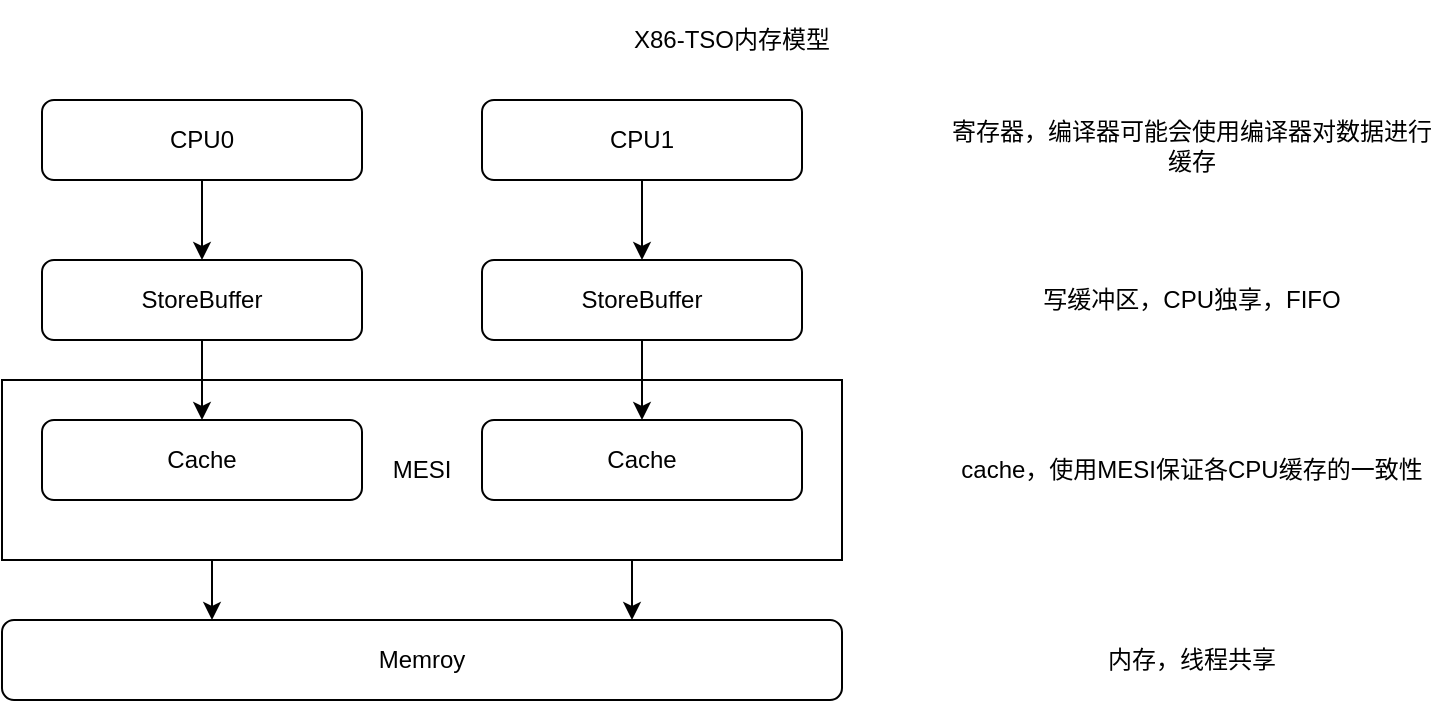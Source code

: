 <mxfile version="13.1.3" type="github">
  <diagram id="C0adtZawv3__-3Yso5-N" name="Page-1">
    <mxGraphModel dx="2029" dy="1131" grid="1" gridSize="10" guides="1" tooltips="1" connect="1" arrows="1" fold="1" page="1" pageScale="1" pageWidth="827" pageHeight="1169" math="0" shadow="0">
      <root>
        <mxCell id="0" />
        <mxCell id="1" parent="0" />
        <mxCell id="F39sRsljc0ifnQZl1Yur-10" value="MESI" style="rounded=0;whiteSpace=wrap;html=1;" vertex="1" parent="1">
          <mxGeometry x="30" y="200" width="420" height="90" as="geometry" />
        </mxCell>
        <mxCell id="F39sRsljc0ifnQZl1Yur-2" value="CPU1" style="rounded=1;whiteSpace=wrap;html=1;" vertex="1" parent="1">
          <mxGeometry x="270" y="60" width="160" height="40" as="geometry" />
        </mxCell>
        <mxCell id="F39sRsljc0ifnQZl1Yur-3" value="StoreBuffer" style="rounded=1;whiteSpace=wrap;html=1;" vertex="1" parent="1">
          <mxGeometry x="50" y="140" width="160" height="40" as="geometry" />
        </mxCell>
        <mxCell id="F39sRsljc0ifnQZl1Yur-4" value="StoreBuffer" style="rounded=1;whiteSpace=wrap;html=1;" vertex="1" parent="1">
          <mxGeometry x="270" y="140" width="160" height="40" as="geometry" />
        </mxCell>
        <mxCell id="F39sRsljc0ifnQZl1Yur-5" value="CPU0" style="rounded=1;whiteSpace=wrap;html=1;" vertex="1" parent="1">
          <mxGeometry x="50" y="60" width="160" height="40" as="geometry" />
        </mxCell>
        <mxCell id="F39sRsljc0ifnQZl1Yur-6" value="" style="endArrow=classic;html=1;exitX=0.5;exitY=1;exitDx=0;exitDy=0;entryX=0.5;entryY=0;entryDx=0;entryDy=0;" edge="1" parent="1" source="F39sRsljc0ifnQZl1Yur-5" target="F39sRsljc0ifnQZl1Yur-3">
          <mxGeometry width="50" height="50" relative="1" as="geometry">
            <mxPoint x="110" y="420" as="sourcePoint" />
            <mxPoint x="160" y="370" as="targetPoint" />
          </mxGeometry>
        </mxCell>
        <mxCell id="F39sRsljc0ifnQZl1Yur-7" value="Cache" style="rounded=1;whiteSpace=wrap;html=1;" vertex="1" parent="1">
          <mxGeometry x="50" y="220" width="160" height="40" as="geometry" />
        </mxCell>
        <mxCell id="F39sRsljc0ifnQZl1Yur-8" value="Memroy" style="rounded=1;whiteSpace=wrap;html=1;" vertex="1" parent="1">
          <mxGeometry x="30" y="320" width="420" height="40" as="geometry" />
        </mxCell>
        <mxCell id="F39sRsljc0ifnQZl1Yur-9" value="Cache" style="rounded=1;whiteSpace=wrap;html=1;" vertex="1" parent="1">
          <mxGeometry x="270" y="220" width="160" height="40" as="geometry" />
        </mxCell>
        <mxCell id="F39sRsljc0ifnQZl1Yur-11" value="" style="endArrow=classic;html=1;exitX=0.5;exitY=1;exitDx=0;exitDy=0;entryX=0.5;entryY=0;entryDx=0;entryDy=0;" edge="1" parent="1" source="F39sRsljc0ifnQZl1Yur-3" target="F39sRsljc0ifnQZl1Yur-7">
          <mxGeometry width="50" height="50" relative="1" as="geometry">
            <mxPoint x="140" y="110" as="sourcePoint" />
            <mxPoint x="140" y="150" as="targetPoint" />
          </mxGeometry>
        </mxCell>
        <mxCell id="F39sRsljc0ifnQZl1Yur-15" value="" style="endArrow=classic;html=1;exitX=0.5;exitY=1;exitDx=0;exitDy=0;" edge="1" parent="1" source="F39sRsljc0ifnQZl1Yur-2" target="F39sRsljc0ifnQZl1Yur-4">
          <mxGeometry width="50" height="50" relative="1" as="geometry">
            <mxPoint x="140" y="190" as="sourcePoint" />
            <mxPoint x="140" y="230" as="targetPoint" />
          </mxGeometry>
        </mxCell>
        <mxCell id="F39sRsljc0ifnQZl1Yur-16" value="" style="endArrow=classic;html=1;exitX=0.5;exitY=1;exitDx=0;exitDy=0;entryX=0.5;entryY=0;entryDx=0;entryDy=0;" edge="1" parent="1" source="F39sRsljc0ifnQZl1Yur-4" target="F39sRsljc0ifnQZl1Yur-9">
          <mxGeometry width="50" height="50" relative="1" as="geometry">
            <mxPoint x="150" y="200" as="sourcePoint" />
            <mxPoint x="300" y="190" as="targetPoint" />
          </mxGeometry>
        </mxCell>
        <mxCell id="F39sRsljc0ifnQZl1Yur-17" value="" style="endArrow=classic;html=1;exitX=0.25;exitY=1;exitDx=0;exitDy=0;entryX=0.25;entryY=0;entryDx=0;entryDy=0;" edge="1" parent="1" source="F39sRsljc0ifnQZl1Yur-10" target="F39sRsljc0ifnQZl1Yur-8">
          <mxGeometry width="50" height="50" relative="1" as="geometry">
            <mxPoint x="140" y="190" as="sourcePoint" />
            <mxPoint x="134" y="330" as="targetPoint" />
          </mxGeometry>
        </mxCell>
        <mxCell id="F39sRsljc0ifnQZl1Yur-18" value="" style="endArrow=classic;html=1;exitX=0.75;exitY=1;exitDx=0;exitDy=0;entryX=0.75;entryY=0;entryDx=0;entryDy=0;" edge="1" parent="1" source="F39sRsljc0ifnQZl1Yur-10" target="F39sRsljc0ifnQZl1Yur-8">
          <mxGeometry width="50" height="50" relative="1" as="geometry">
            <mxPoint x="145" y="300" as="sourcePoint" />
            <mxPoint x="155" y="330" as="targetPoint" />
          </mxGeometry>
        </mxCell>
        <mxCell id="F39sRsljc0ifnQZl1Yur-19" value="内存，线程共享" style="text;html=1;strokeColor=none;fillColor=none;align=center;verticalAlign=middle;whiteSpace=wrap;rounded=0;" vertex="1" parent="1">
          <mxGeometry x="540" y="320" width="170" height="40" as="geometry" />
        </mxCell>
        <mxCell id="F39sRsljc0ifnQZl1Yur-20" value="cache，使用MESI保证各CPU缓存的一致性" style="text;html=1;strokeColor=none;fillColor=none;align=center;verticalAlign=middle;whiteSpace=wrap;rounded=0;" vertex="1" parent="1">
          <mxGeometry x="500" y="220" width="250" height="50" as="geometry" />
        </mxCell>
        <mxCell id="F39sRsljc0ifnQZl1Yur-21" value="写缓冲区，CPU独享，FIFO" style="text;html=1;strokeColor=none;fillColor=none;align=center;verticalAlign=middle;whiteSpace=wrap;rounded=0;" vertex="1" parent="1">
          <mxGeometry x="500" y="135" width="250" height="50" as="geometry" />
        </mxCell>
        <mxCell id="F39sRsljc0ifnQZl1Yur-22" value="X86-TSO内存模型" style="text;html=1;strokeColor=none;fillColor=none;align=center;verticalAlign=middle;whiteSpace=wrap;rounded=0;" vertex="1" parent="1">
          <mxGeometry x="210" y="10" width="370" height="40" as="geometry" />
        </mxCell>
        <mxCell id="F39sRsljc0ifnQZl1Yur-23" value="寄存器，编译器可能会使用编译器对数据进行缓存" style="text;html=1;strokeColor=none;fillColor=none;align=center;verticalAlign=middle;whiteSpace=wrap;rounded=0;" vertex="1" parent="1">
          <mxGeometry x="500" y="60" width="250" height="45" as="geometry" />
        </mxCell>
      </root>
    </mxGraphModel>
  </diagram>
</mxfile>
